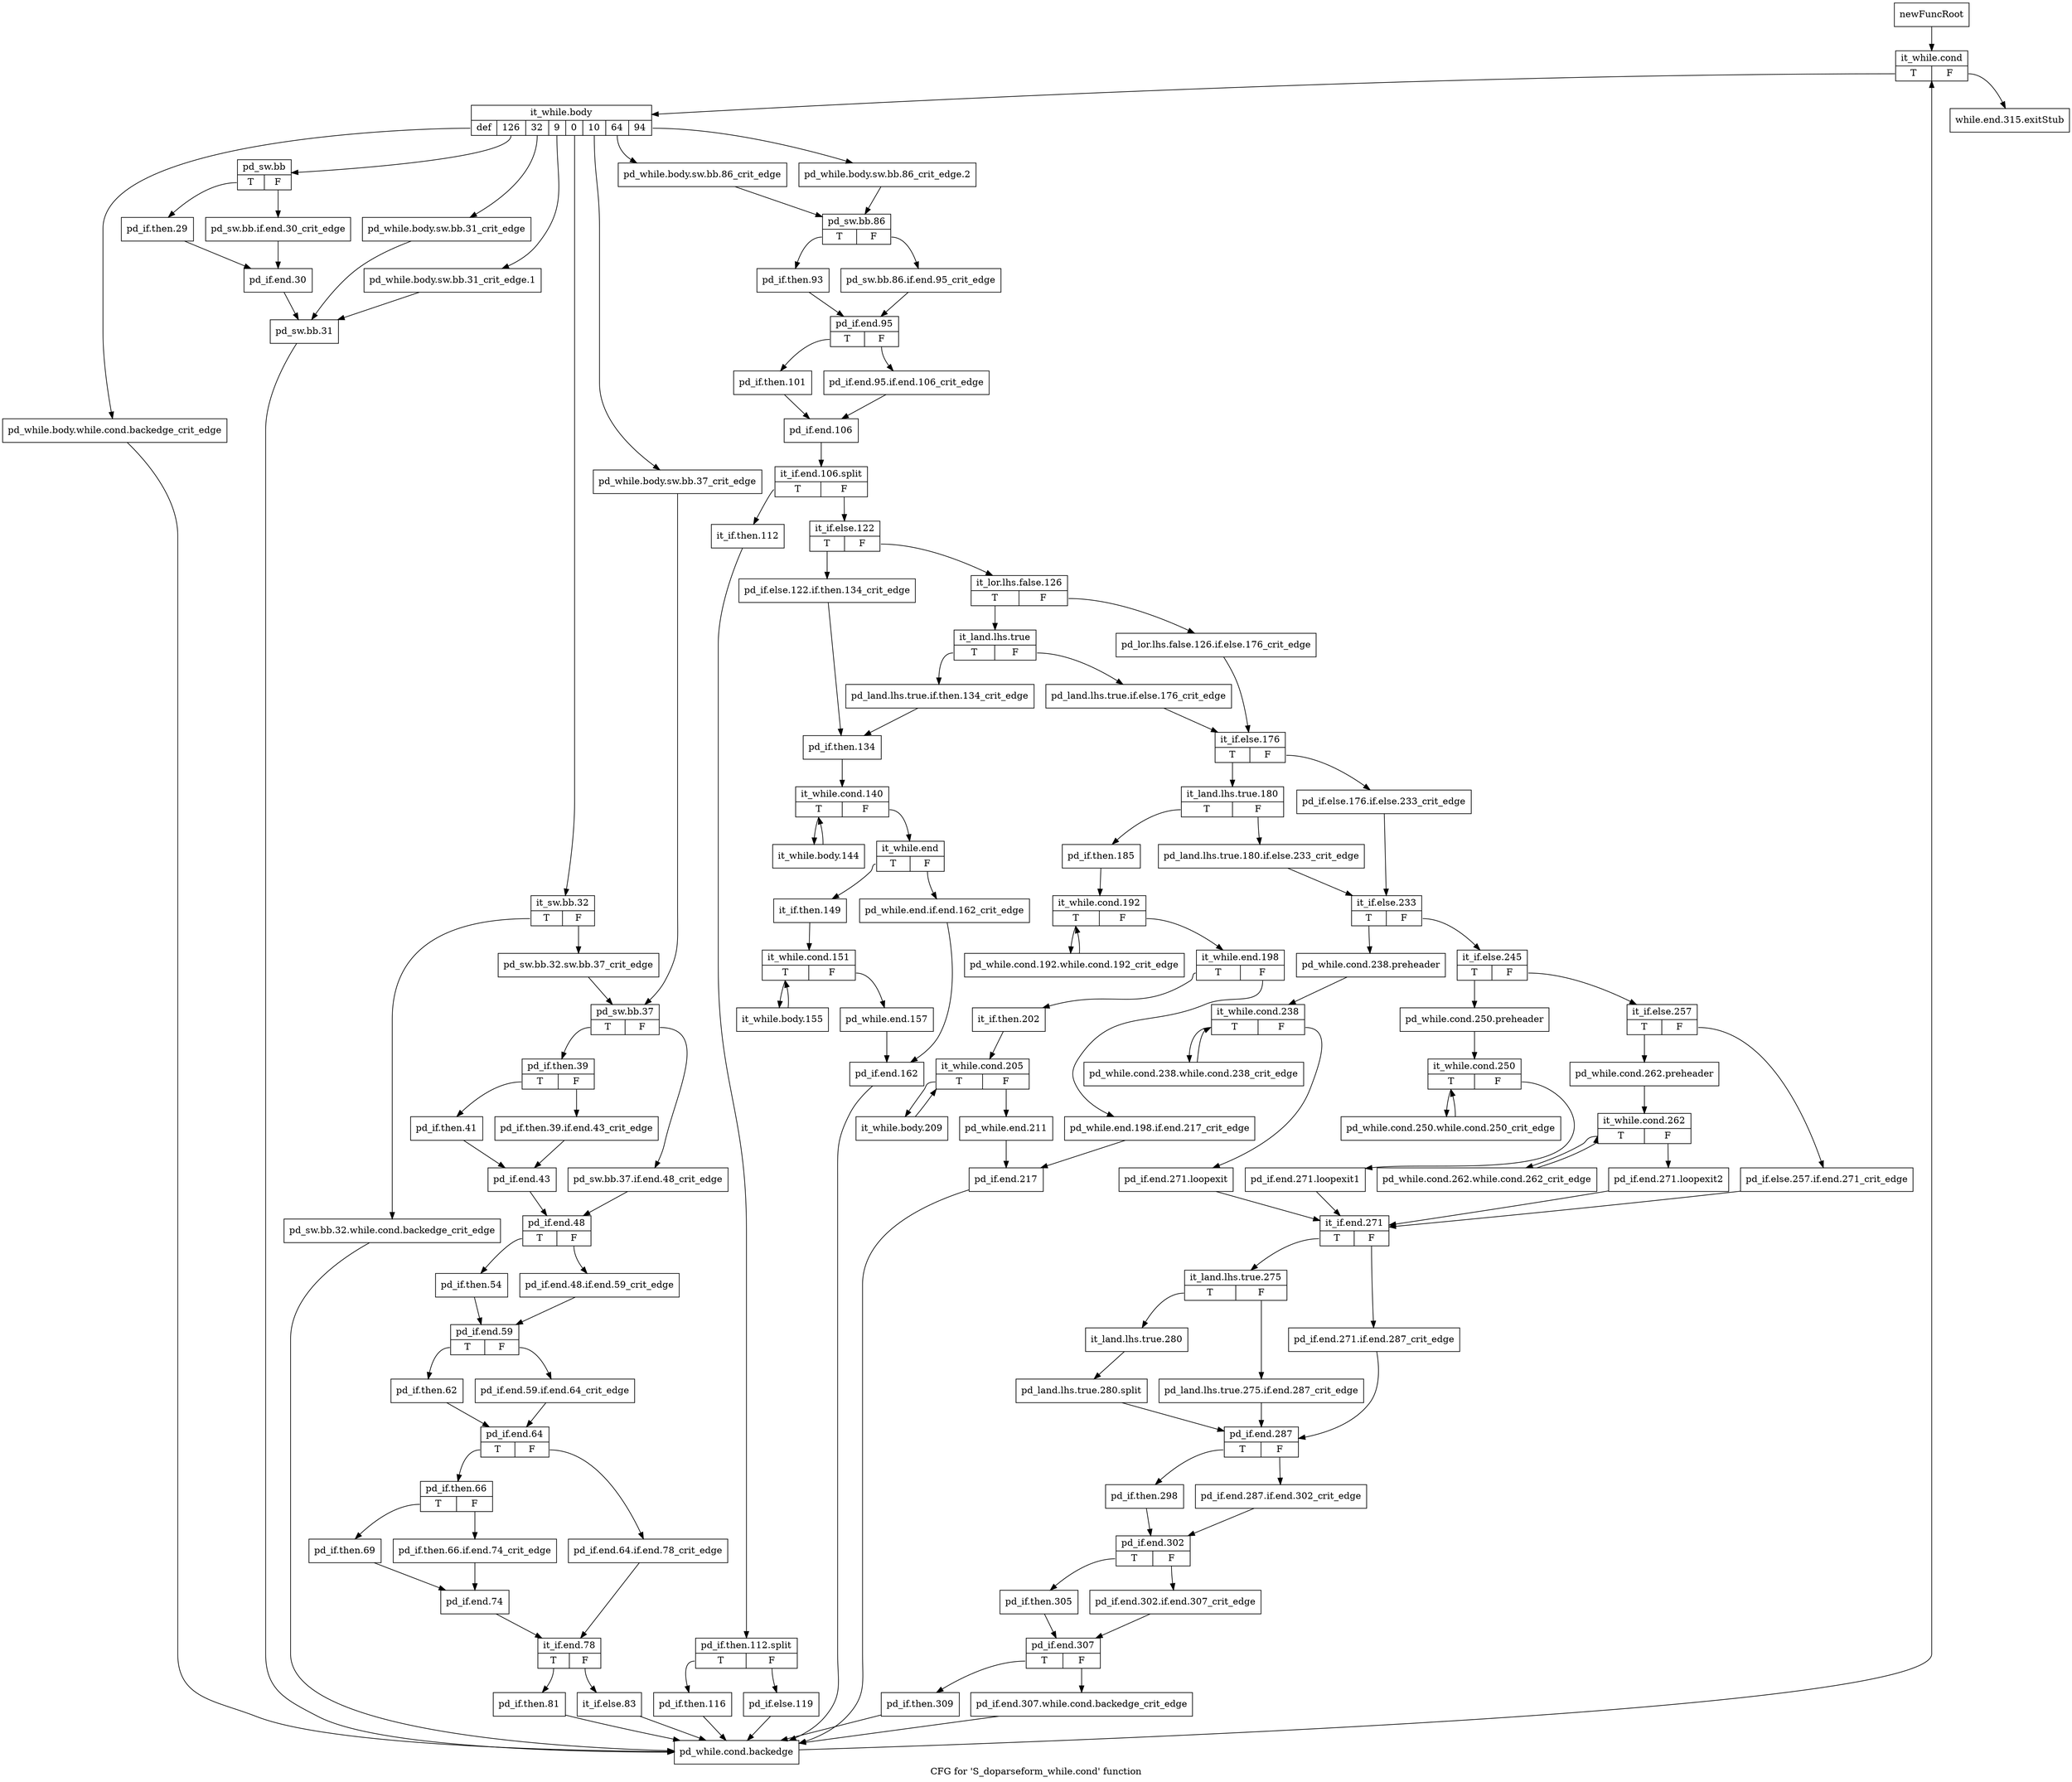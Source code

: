 digraph "CFG for 'S_doparseform_while.cond' function" {
	label="CFG for 'S_doparseform_while.cond' function";

	Node0x4f22060 [shape=record,label="{newFuncRoot}"];
	Node0x4f22060 -> Node0x4f22100;
	Node0x4f220b0 [shape=record,label="{while.end.315.exitStub}"];
	Node0x4f22100 [shape=record,label="{it_while.cond|{<s0>T|<s1>F}}"];
	Node0x4f22100:s0 -> Node0x4f22150;
	Node0x4f22100:s1 -> Node0x4f220b0;
	Node0x4f22150 [shape=record,label="{it_while.body|{<s0>def|<s1>126|<s2>32|<s3>9|<s4>0|<s5>10|<s6>64|<s7>94}}"];
	Node0x4f22150:s0 -> Node0x4f24270;
	Node0x4f22150:s1 -> Node0x4f240e0;
	Node0x4f22150:s2 -> Node0x4f24090;
	Node0x4f22150:s3 -> Node0x4f24040;
	Node0x4f22150:s4 -> Node0x4f238c0;
	Node0x4f22150:s5 -> Node0x4f23870;
	Node0x4f22150:s6 -> Node0x4f221f0;
	Node0x4f22150:s7 -> Node0x4f221a0;
	Node0x4f221a0 [shape=record,label="{pd_while.body.sw.bb.86_crit_edge.2}"];
	Node0x4f221a0 -> Node0x4f22240;
	Node0x4f221f0 [shape=record,label="{pd_while.body.sw.bb.86_crit_edge}"];
	Node0x4f221f0 -> Node0x4f22240;
	Node0x4f22240 [shape=record,label="{pd_sw.bb.86|{<s0>T|<s1>F}}"];
	Node0x4f22240:s0 -> Node0x4f222e0;
	Node0x4f22240:s1 -> Node0x4f22290;
	Node0x4f22290 [shape=record,label="{pd_sw.bb.86.if.end.95_crit_edge}"];
	Node0x4f22290 -> Node0x4f22330;
	Node0x4f222e0 [shape=record,label="{pd_if.then.93}"];
	Node0x4f222e0 -> Node0x4f22330;
	Node0x4f22330 [shape=record,label="{pd_if.end.95|{<s0>T|<s1>F}}"];
	Node0x4f22330:s0 -> Node0x4f223d0;
	Node0x4f22330:s1 -> Node0x4f22380;
	Node0x4f22380 [shape=record,label="{pd_if.end.95.if.end.106_crit_edge}"];
	Node0x4f22380 -> Node0x4f22420;
	Node0x4f223d0 [shape=record,label="{pd_if.then.101}"];
	Node0x4f223d0 -> Node0x4f22420;
	Node0x4f22420 [shape=record,label="{pd_if.end.106}"];
	Node0x4f22420 -> Node0x66da970;
	Node0x66da970 [shape=record,label="{it_if.end.106.split|{<s0>T|<s1>F}}"];
	Node0x66da970:s0 -> Node0x4f23780;
	Node0x66da970:s1 -> Node0x4f22470;
	Node0x4f22470 [shape=record,label="{it_if.else.122|{<s0>T|<s1>F}}"];
	Node0x4f22470:s0 -> Node0x4f23410;
	Node0x4f22470:s1 -> Node0x4f224c0;
	Node0x4f224c0 [shape=record,label="{it_lor.lhs.false.126|{<s0>T|<s1>F}}"];
	Node0x4f224c0:s0 -> Node0x4f22560;
	Node0x4f224c0:s1 -> Node0x4f22510;
	Node0x4f22510 [shape=record,label="{pd_lor.lhs.false.126.if.else.176_crit_edge}"];
	Node0x4f22510 -> Node0x4f22600;
	Node0x4f22560 [shape=record,label="{it_land.lhs.true|{<s0>T|<s1>F}}"];
	Node0x4f22560:s0 -> Node0x4f233c0;
	Node0x4f22560:s1 -> Node0x4f225b0;
	Node0x4f225b0 [shape=record,label="{pd_land.lhs.true.if.else.176_crit_edge}"];
	Node0x4f225b0 -> Node0x4f22600;
	Node0x4f22600 [shape=record,label="{it_if.else.176|{<s0>T|<s1>F}}"];
	Node0x4f22600:s0 -> Node0x4f226a0;
	Node0x4f22600:s1 -> Node0x4f22650;
	Node0x4f22650 [shape=record,label="{pd_if.else.176.if.else.233_crit_edge}"];
	Node0x4f22650 -> Node0x4f22740;
	Node0x4f226a0 [shape=record,label="{it_land.lhs.true.180|{<s0>T|<s1>F}}"];
	Node0x4f226a0:s0 -> Node0x4f230a0;
	Node0x4f226a0:s1 -> Node0x4f226f0;
	Node0x4f226f0 [shape=record,label="{pd_land.lhs.true.180.if.else.233_crit_edge}"];
	Node0x4f226f0 -> Node0x4f22740;
	Node0x4f22740 [shape=record,label="{it_if.else.233|{<s0>T|<s1>F}}"];
	Node0x4f22740:s0 -> Node0x4f22b00;
	Node0x4f22740:s1 -> Node0x4f22790;
	Node0x4f22790 [shape=record,label="{it_if.else.245|{<s0>T|<s1>F}}"];
	Node0x4f22790:s0 -> Node0x4f229c0;
	Node0x4f22790:s1 -> Node0x4f227e0;
	Node0x4f227e0 [shape=record,label="{it_if.else.257|{<s0>T|<s1>F}}"];
	Node0x4f227e0:s0 -> Node0x4f22880;
	Node0x4f227e0:s1 -> Node0x4f22830;
	Node0x4f22830 [shape=record,label="{pd_if.else.257.if.end.271_crit_edge}"];
	Node0x4f22830 -> Node0x4f22bf0;
	Node0x4f22880 [shape=record,label="{pd_while.cond.262.preheader}"];
	Node0x4f22880 -> Node0x4f228d0;
	Node0x4f228d0 [shape=record,label="{it_while.cond.262|{<s0>T|<s1>F}}"];
	Node0x4f228d0:s0 -> Node0x4f22970;
	Node0x4f228d0:s1 -> Node0x4f22920;
	Node0x4f22920 [shape=record,label="{pd_if.end.271.loopexit2}"];
	Node0x4f22920 -> Node0x4f22bf0;
	Node0x4f22970 [shape=record,label="{pd_while.cond.262.while.cond.262_crit_edge}"];
	Node0x4f22970 -> Node0x4f228d0;
	Node0x4f229c0 [shape=record,label="{pd_while.cond.250.preheader}"];
	Node0x4f229c0 -> Node0x4f22a10;
	Node0x4f22a10 [shape=record,label="{it_while.cond.250|{<s0>T|<s1>F}}"];
	Node0x4f22a10:s0 -> Node0x4f22ab0;
	Node0x4f22a10:s1 -> Node0x4f22a60;
	Node0x4f22a60 [shape=record,label="{pd_if.end.271.loopexit1}"];
	Node0x4f22a60 -> Node0x4f22bf0;
	Node0x4f22ab0 [shape=record,label="{pd_while.cond.250.while.cond.250_crit_edge}"];
	Node0x4f22ab0 -> Node0x4f22a10;
	Node0x4f22b00 [shape=record,label="{pd_while.cond.238.preheader}"];
	Node0x4f22b00 -> Node0x4f22b50;
	Node0x4f22b50 [shape=record,label="{it_while.cond.238|{<s0>T|<s1>F}}"];
	Node0x4f22b50:s0 -> Node0x4f23050;
	Node0x4f22b50:s1 -> Node0x4f22ba0;
	Node0x4f22ba0 [shape=record,label="{pd_if.end.271.loopexit}"];
	Node0x4f22ba0 -> Node0x4f22bf0;
	Node0x4f22bf0 [shape=record,label="{it_if.end.271|{<s0>T|<s1>F}}"];
	Node0x4f22bf0:s0 -> Node0x4f22c90;
	Node0x4f22bf0:s1 -> Node0x4f22c40;
	Node0x4f22c40 [shape=record,label="{pd_if.end.271.if.end.287_crit_edge}"];
	Node0x4f22c40 -> Node0x4f22d80;
	Node0x4f22c90 [shape=record,label="{it_land.lhs.true.275|{<s0>T|<s1>F}}"];
	Node0x4f22c90:s0 -> Node0x4f22d30;
	Node0x4f22c90:s1 -> Node0x4f22ce0;
	Node0x4f22ce0 [shape=record,label="{pd_land.lhs.true.275.if.end.287_crit_edge}"];
	Node0x4f22ce0 -> Node0x4f22d80;
	Node0x4f22d30 [shape=record,label="{it_land.lhs.true.280}"];
	Node0x4f22d30 -> Node0x66d6bc0;
	Node0x66d6bc0 [shape=record,label="{pd_land.lhs.true.280.split}"];
	Node0x66d6bc0 -> Node0x4f22d80;
	Node0x4f22d80 [shape=record,label="{pd_if.end.287|{<s0>T|<s1>F}}"];
	Node0x4f22d80:s0 -> Node0x4f22e20;
	Node0x4f22d80:s1 -> Node0x4f22dd0;
	Node0x4f22dd0 [shape=record,label="{pd_if.end.287.if.end.302_crit_edge}"];
	Node0x4f22dd0 -> Node0x4f22e70;
	Node0x4f22e20 [shape=record,label="{pd_if.then.298}"];
	Node0x4f22e20 -> Node0x4f22e70;
	Node0x4f22e70 [shape=record,label="{pd_if.end.302|{<s0>T|<s1>F}}"];
	Node0x4f22e70:s0 -> Node0x4f22f10;
	Node0x4f22e70:s1 -> Node0x4f22ec0;
	Node0x4f22ec0 [shape=record,label="{pd_if.end.302.if.end.307_crit_edge}"];
	Node0x4f22ec0 -> Node0x4f22f60;
	Node0x4f22f10 [shape=record,label="{pd_if.then.305}"];
	Node0x4f22f10 -> Node0x4f22f60;
	Node0x4f22f60 [shape=record,label="{pd_if.end.307|{<s0>T|<s1>F}}"];
	Node0x4f22f60:s0 -> Node0x4f23000;
	Node0x4f22f60:s1 -> Node0x4f22fb0;
	Node0x4f22fb0 [shape=record,label="{pd_if.end.307.while.cond.backedge_crit_edge}"];
	Node0x4f22fb0 -> Node0x4f242c0;
	Node0x4f23000 [shape=record,label="{pd_if.then.309}"];
	Node0x4f23000 -> Node0x4f242c0;
	Node0x4f23050 [shape=record,label="{pd_while.cond.238.while.cond.238_crit_edge}"];
	Node0x4f23050 -> Node0x4f22b50;
	Node0x4f230a0 [shape=record,label="{pd_if.then.185}"];
	Node0x4f230a0 -> Node0x4f230f0;
	Node0x4f230f0 [shape=record,label="{it_while.cond.192|{<s0>T|<s1>F}}"];
	Node0x4f230f0:s0 -> Node0x4f23370;
	Node0x4f230f0:s1 -> Node0x4f23140;
	Node0x4f23140 [shape=record,label="{it_while.end.198|{<s0>T|<s1>F}}"];
	Node0x4f23140:s0 -> Node0x4f231e0;
	Node0x4f23140:s1 -> Node0x4f23190;
	Node0x4f23190 [shape=record,label="{pd_while.end.198.if.end.217_crit_edge}"];
	Node0x4f23190 -> Node0x4f232d0;
	Node0x4f231e0 [shape=record,label="{it_if.then.202}"];
	Node0x4f231e0 -> Node0x4f23230;
	Node0x4f23230 [shape=record,label="{it_while.cond.205|{<s0>T|<s1>F}}"];
	Node0x4f23230:s0 -> Node0x4f23320;
	Node0x4f23230:s1 -> Node0x4f23280;
	Node0x4f23280 [shape=record,label="{pd_while.end.211}"];
	Node0x4f23280 -> Node0x4f232d0;
	Node0x4f232d0 [shape=record,label="{pd_if.end.217}"];
	Node0x4f232d0 -> Node0x4f242c0;
	Node0x4f23320 [shape=record,label="{it_while.body.209}"];
	Node0x4f23320 -> Node0x4f23230;
	Node0x4f23370 [shape=record,label="{pd_while.cond.192.while.cond.192_crit_edge}"];
	Node0x4f23370 -> Node0x4f230f0;
	Node0x4f233c0 [shape=record,label="{pd_land.lhs.true.if.then.134_crit_edge}"];
	Node0x4f233c0 -> Node0x4f23460;
	Node0x4f23410 [shape=record,label="{pd_if.else.122.if.then.134_crit_edge}"];
	Node0x4f23410 -> Node0x4f23460;
	Node0x4f23460 [shape=record,label="{pd_if.then.134}"];
	Node0x4f23460 -> Node0x4f234b0;
	Node0x4f234b0 [shape=record,label="{it_while.cond.140|{<s0>T|<s1>F}}"];
	Node0x4f234b0:s0 -> Node0x4f23730;
	Node0x4f234b0:s1 -> Node0x4f23500;
	Node0x4f23500 [shape=record,label="{it_while.end|{<s0>T|<s1>F}}"];
	Node0x4f23500:s0 -> Node0x4f235a0;
	Node0x4f23500:s1 -> Node0x4f23550;
	Node0x4f23550 [shape=record,label="{pd_while.end.if.end.162_crit_edge}"];
	Node0x4f23550 -> Node0x4f23690;
	Node0x4f235a0 [shape=record,label="{it_if.then.149}"];
	Node0x4f235a0 -> Node0x4f235f0;
	Node0x4f235f0 [shape=record,label="{it_while.cond.151|{<s0>T|<s1>F}}"];
	Node0x4f235f0:s0 -> Node0x4f236e0;
	Node0x4f235f0:s1 -> Node0x4f23640;
	Node0x4f23640 [shape=record,label="{pd_while.end.157}"];
	Node0x4f23640 -> Node0x4f23690;
	Node0x4f23690 [shape=record,label="{pd_if.end.162}"];
	Node0x4f23690 -> Node0x4f242c0;
	Node0x4f236e0 [shape=record,label="{it_while.body.155}"];
	Node0x4f236e0 -> Node0x4f235f0;
	Node0x4f23730 [shape=record,label="{it_while.body.144}"];
	Node0x4f23730 -> Node0x4f234b0;
	Node0x4f23780 [shape=record,label="{it_if.then.112}"];
	Node0x4f23780 -> Node0x67349d0;
	Node0x67349d0 [shape=record,label="{pd_if.then.112.split|{<s0>T|<s1>F}}"];
	Node0x67349d0:s0 -> Node0x4f23820;
	Node0x67349d0:s1 -> Node0x4f237d0;
	Node0x4f237d0 [shape=record,label="{pd_if.else.119}"];
	Node0x4f237d0 -> Node0x4f242c0;
	Node0x4f23820 [shape=record,label="{pd_if.then.116}"];
	Node0x4f23820 -> Node0x4f242c0;
	Node0x4f23870 [shape=record,label="{pd_while.body.sw.bb.37_crit_edge}"];
	Node0x4f23870 -> Node0x4f23960;
	Node0x4f238c0 [shape=record,label="{it_sw.bb.32|{<s0>T|<s1>F}}"];
	Node0x4f238c0:s0 -> Node0x4f23ff0;
	Node0x4f238c0:s1 -> Node0x4f23910;
	Node0x4f23910 [shape=record,label="{pd_sw.bb.32.sw.bb.37_crit_edge}"];
	Node0x4f23910 -> Node0x4f23960;
	Node0x4f23960 [shape=record,label="{pd_sw.bb.37|{<s0>T|<s1>F}}"];
	Node0x4f23960:s0 -> Node0x4f23a00;
	Node0x4f23960:s1 -> Node0x4f239b0;
	Node0x4f239b0 [shape=record,label="{pd_sw.bb.37.if.end.48_crit_edge}"];
	Node0x4f239b0 -> Node0x4f23b40;
	Node0x4f23a00 [shape=record,label="{pd_if.then.39|{<s0>T|<s1>F}}"];
	Node0x4f23a00:s0 -> Node0x4f23aa0;
	Node0x4f23a00:s1 -> Node0x4f23a50;
	Node0x4f23a50 [shape=record,label="{pd_if.then.39.if.end.43_crit_edge}"];
	Node0x4f23a50 -> Node0x4f23af0;
	Node0x4f23aa0 [shape=record,label="{pd_if.then.41}"];
	Node0x4f23aa0 -> Node0x4f23af0;
	Node0x4f23af0 [shape=record,label="{pd_if.end.43}"];
	Node0x4f23af0 -> Node0x4f23b40;
	Node0x4f23b40 [shape=record,label="{pd_if.end.48|{<s0>T|<s1>F}}"];
	Node0x4f23b40:s0 -> Node0x4f23be0;
	Node0x4f23b40:s1 -> Node0x4f23b90;
	Node0x4f23b90 [shape=record,label="{pd_if.end.48.if.end.59_crit_edge}"];
	Node0x4f23b90 -> Node0x4f23c30;
	Node0x4f23be0 [shape=record,label="{pd_if.then.54}"];
	Node0x4f23be0 -> Node0x4f23c30;
	Node0x4f23c30 [shape=record,label="{pd_if.end.59|{<s0>T|<s1>F}}"];
	Node0x4f23c30:s0 -> Node0x4f23cd0;
	Node0x4f23c30:s1 -> Node0x4f23c80;
	Node0x4f23c80 [shape=record,label="{pd_if.end.59.if.end.64_crit_edge}"];
	Node0x4f23c80 -> Node0x4f23d20;
	Node0x4f23cd0 [shape=record,label="{pd_if.then.62}"];
	Node0x4f23cd0 -> Node0x4f23d20;
	Node0x4f23d20 [shape=record,label="{pd_if.end.64|{<s0>T|<s1>F}}"];
	Node0x4f23d20:s0 -> Node0x4f23dc0;
	Node0x4f23d20:s1 -> Node0x4f23d70;
	Node0x4f23d70 [shape=record,label="{pd_if.end.64.if.end.78_crit_edge}"];
	Node0x4f23d70 -> Node0x4f23f00;
	Node0x4f23dc0 [shape=record,label="{pd_if.then.66|{<s0>T|<s1>F}}"];
	Node0x4f23dc0:s0 -> Node0x4f23e60;
	Node0x4f23dc0:s1 -> Node0x4f23e10;
	Node0x4f23e10 [shape=record,label="{pd_if.then.66.if.end.74_crit_edge}"];
	Node0x4f23e10 -> Node0x4f23eb0;
	Node0x4f23e60 [shape=record,label="{pd_if.then.69}"];
	Node0x4f23e60 -> Node0x4f23eb0;
	Node0x4f23eb0 [shape=record,label="{pd_if.end.74}"];
	Node0x4f23eb0 -> Node0x4f23f00;
	Node0x4f23f00 [shape=record,label="{it_if.end.78|{<s0>T|<s1>F}}"];
	Node0x4f23f00:s0 -> Node0x4f23fa0;
	Node0x4f23f00:s1 -> Node0x4f23f50;
	Node0x4f23f50 [shape=record,label="{it_if.else.83}"];
	Node0x4f23f50 -> Node0x4f242c0;
	Node0x4f23fa0 [shape=record,label="{pd_if.then.81}"];
	Node0x4f23fa0 -> Node0x4f242c0;
	Node0x4f23ff0 [shape=record,label="{pd_sw.bb.32.while.cond.backedge_crit_edge}"];
	Node0x4f23ff0 -> Node0x4f242c0;
	Node0x4f24040 [shape=record,label="{pd_while.body.sw.bb.31_crit_edge.1}"];
	Node0x4f24040 -> Node0x4f24220;
	Node0x4f24090 [shape=record,label="{pd_while.body.sw.bb.31_crit_edge}"];
	Node0x4f24090 -> Node0x4f24220;
	Node0x4f240e0 [shape=record,label="{pd_sw.bb|{<s0>T|<s1>F}}"];
	Node0x4f240e0:s0 -> Node0x4f24180;
	Node0x4f240e0:s1 -> Node0x4f24130;
	Node0x4f24130 [shape=record,label="{pd_sw.bb.if.end.30_crit_edge}"];
	Node0x4f24130 -> Node0x4f241d0;
	Node0x4f24180 [shape=record,label="{pd_if.then.29}"];
	Node0x4f24180 -> Node0x4f241d0;
	Node0x4f241d0 [shape=record,label="{pd_if.end.30}"];
	Node0x4f241d0 -> Node0x4f24220;
	Node0x4f24220 [shape=record,label="{pd_sw.bb.31}"];
	Node0x4f24220 -> Node0x4f242c0;
	Node0x4f24270 [shape=record,label="{pd_while.body.while.cond.backedge_crit_edge}"];
	Node0x4f24270 -> Node0x4f242c0;
	Node0x4f242c0 [shape=record,label="{pd_while.cond.backedge}"];
	Node0x4f242c0 -> Node0x4f22100;
}
